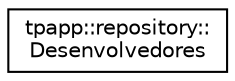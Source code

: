 digraph "Graphical Class Hierarchy"
{
 // LATEX_PDF_SIZE
  edge [fontname="Helvetica",fontsize="10",labelfontname="Helvetica",labelfontsize="10"];
  node [fontname="Helvetica",fontsize="10",shape=record];
  rankdir="LR";
  Node0 [label="tpapp::repository::\lDesenvolvedores",height=0.2,width=0.4,color="black", fillcolor="white", style="filled",URL="$classtpapp_1_1repository_1_1Desenvolvedores.html",tooltip=" "];
}

